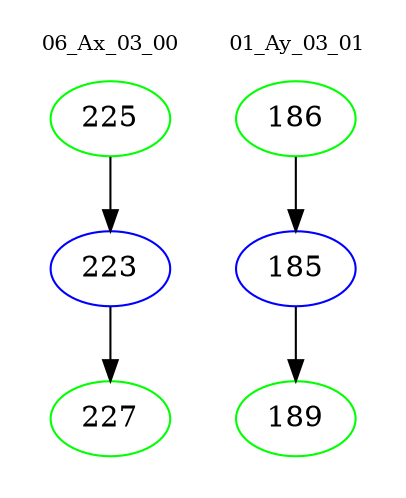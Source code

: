 digraph{
subgraph cluster_0 {
color = white
label = "06_Ax_03_00";
fontsize=10;
T0_225 [label="225", color="green"]
T0_225 -> T0_223 [color="black"]
T0_223 [label="223", color="blue"]
T0_223 -> T0_227 [color="black"]
T0_227 [label="227", color="green"]
}
subgraph cluster_1 {
color = white
label = "01_Ay_03_01";
fontsize=10;
T1_186 [label="186", color="green"]
T1_186 -> T1_185 [color="black"]
T1_185 [label="185", color="blue"]
T1_185 -> T1_189 [color="black"]
T1_189 [label="189", color="green"]
}
}
